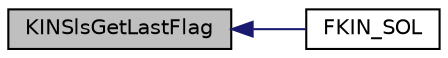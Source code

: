 digraph "KINSlsGetLastFlag"
{
  edge [fontname="Helvetica",fontsize="10",labelfontname="Helvetica",labelfontsize="10"];
  node [fontname="Helvetica",fontsize="10",shape=record];
  rankdir="LR";
  Node2 [label="KINSlsGetLastFlag",height=0.2,width=0.4,color="black", fillcolor="grey75", style="filled", fontcolor="black"];
  Node2 -> Node3 [dir="back",color="midnightblue",fontsize="10",style="solid",fontname="Helvetica"];
  Node3 [label="FKIN_SOL",height=0.2,width=0.4,color="black", fillcolor="white", style="filled",URL="$d8/d62/fkinsol_8h.html#af1398362994472471899f0c377e1f2f8"];
}
